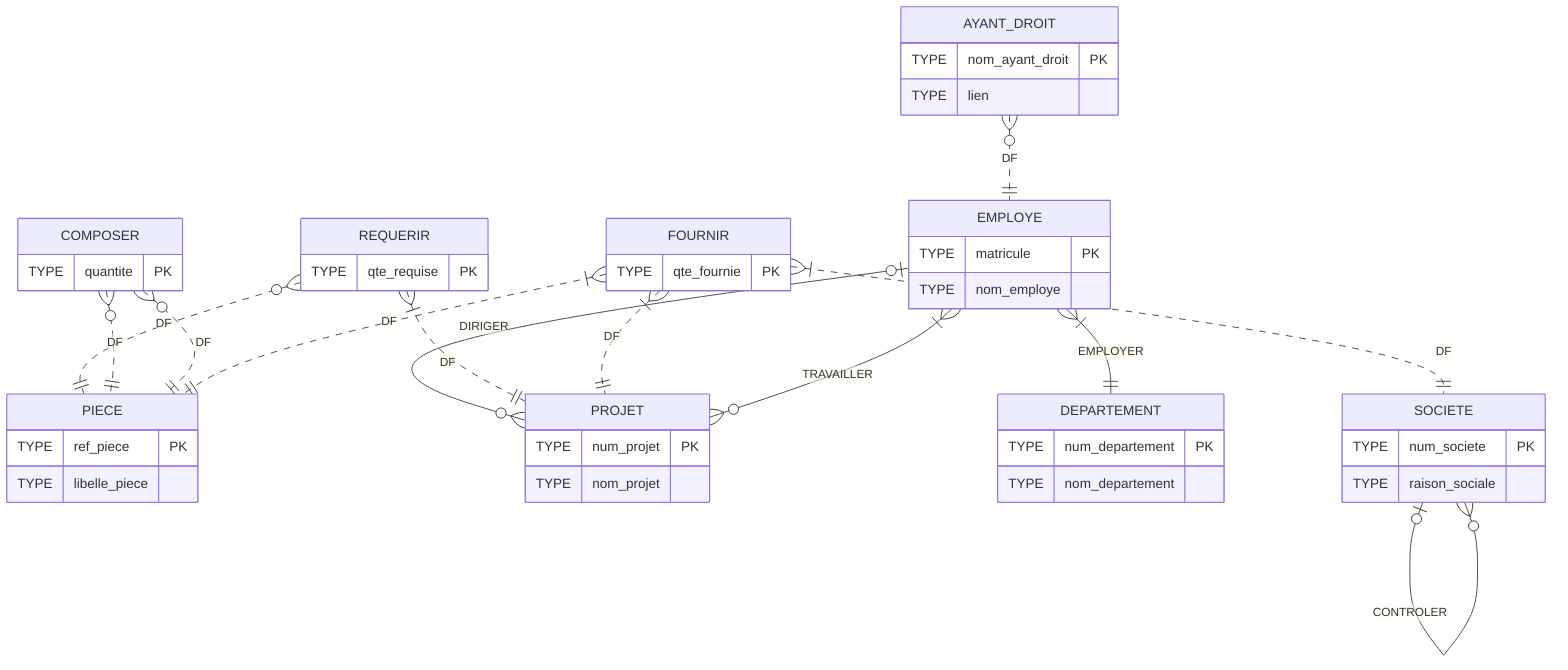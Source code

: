 erDiagram
  %% Generated by Mocodo 4.0.0
  AYANT_DROIT {
    TYPE nom_ayant_droit PK
    TYPE lien
  }
  REQUERIR {
    TYPE qte_requise PK
  }
  PIECE {
    TYPE ref_piece PK
    TYPE libelle_piece
  }
  COMPOSER {
    TYPE quantite PK
  }
  EMPLOYE {
    TYPE matricule PK
    TYPE nom_employe
  }
  PROJET {
    TYPE num_projet PK
    TYPE nom_projet
  }
  FOURNIR {
    TYPE qte_fournie PK
  }
  DEPARTEMENT {
    TYPE num_departement PK
    TYPE nom_departement
  }
  SOCIETE {
    TYPE num_societe PK
    TYPE raison_sociale
  }
  EMPLOYE |o--o{ PROJET: DIRIGER
  REQUERIR }|..|| PROJET: DF
  REQUERIR }o..|| PIECE: DF
  COMPOSER }o..|| PIECE: DF
  COMPOSER }o..|| PIECE: DF
  AYANT_DROIT }o..|| EMPLOYE: DF
  FOURNIR }|..|| PROJET: DF
  FOURNIR }|..|| PIECE: DF
  FOURNIR }|..|| SOCIETE: DF
  EMPLOYE }|--|| DEPARTEMENT: EMPLOYER
  EMPLOYE }|--o{ PROJET: TRAVAILLER
  SOCIETE |o--o{ SOCIETE: CONTROLER